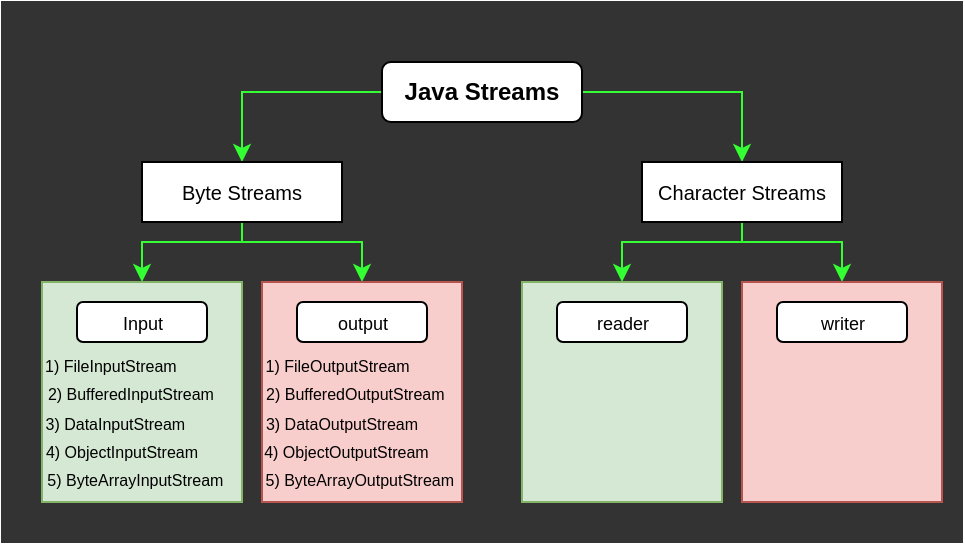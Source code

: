 <mxfile version="28.2.0">
  <diagram name="Page-1" id="mAAHHn8QjDKk08hhS6cb">
    <mxGraphModel dx="524" dy="278" grid="1" gridSize="10" guides="1" tooltips="1" connect="1" arrows="1" fold="1" page="1" pageScale="1" pageWidth="480" pageHeight="270" math="0" shadow="0">
      <root>
        <mxCell id="0" />
        <mxCell id="1" parent="0" />
        <mxCell id="I6mNdygkwJl96-a7Lb6P-1" value="" style="rounded=0;whiteSpace=wrap;html=1;movable=1;resizable=1;rotatable=1;deletable=1;editable=1;locked=0;connectable=1;strokeColor=#333333;fillColor=#333333;" vertex="1" parent="1">
          <mxGeometry width="480" height="270" as="geometry" />
        </mxCell>
        <mxCell id="I6mNdygkwJl96-a7Lb6P-11" style="edgeStyle=orthogonalEdgeStyle;rounded=0;orthogonalLoop=1;jettySize=auto;html=1;strokeColor=#33FF33;" edge="1" parent="1" source="I6mNdygkwJl96-a7Lb6P-2" target="I6mNdygkwJl96-a7Lb6P-3">
          <mxGeometry relative="1" as="geometry" />
        </mxCell>
        <mxCell id="I6mNdygkwJl96-a7Lb6P-12" style="edgeStyle=orthogonalEdgeStyle;rounded=0;orthogonalLoop=1;jettySize=auto;html=1;entryX=0.5;entryY=0;entryDx=0;entryDy=0;strokeColor=#33FF33;" edge="1" parent="1" source="I6mNdygkwJl96-a7Lb6P-2" target="I6mNdygkwJl96-a7Lb6P-5">
          <mxGeometry relative="1" as="geometry" />
        </mxCell>
        <mxCell id="I6mNdygkwJl96-a7Lb6P-2" value="" style="rounded=1;whiteSpace=wrap;html=1;" vertex="1" parent="1">
          <mxGeometry x="190" y="30" width="100" height="30" as="geometry" />
        </mxCell>
        <mxCell id="I6mNdygkwJl96-a7Lb6P-14" style="edgeStyle=orthogonalEdgeStyle;rounded=0;orthogonalLoop=1;jettySize=auto;html=1;entryX=0.5;entryY=0;entryDx=0;entryDy=0;strokeColor=#33FF33;" edge="1" parent="1" source="I6mNdygkwJl96-a7Lb6P-3" target="I6mNdygkwJl96-a7Lb6P-8">
          <mxGeometry relative="1" as="geometry">
            <Array as="points">
              <mxPoint x="120" y="120" />
              <mxPoint x="180" y="120" />
            </Array>
          </mxGeometry>
        </mxCell>
        <mxCell id="I6mNdygkwJl96-a7Lb6P-15" style="edgeStyle=orthogonalEdgeStyle;rounded=0;orthogonalLoop=1;jettySize=auto;html=1;strokeColor=#33FF33;" edge="1" parent="1" source="I6mNdygkwJl96-a7Lb6P-3" target="I6mNdygkwJl96-a7Lb6P-7">
          <mxGeometry relative="1" as="geometry">
            <Array as="points">
              <mxPoint x="120" y="120" />
              <mxPoint x="70" y="120" />
            </Array>
          </mxGeometry>
        </mxCell>
        <mxCell id="I6mNdygkwJl96-a7Lb6P-3" value="&lt;font style=&quot;font-size: 10px;&quot;&gt;Byte Streams&lt;/font&gt;" style="rounded=0;whiteSpace=wrap;html=1;" vertex="1" parent="1">
          <mxGeometry x="70" y="80" width="100" height="30" as="geometry" />
        </mxCell>
        <mxCell id="I6mNdygkwJl96-a7Lb6P-16" style="edgeStyle=orthogonalEdgeStyle;rounded=0;orthogonalLoop=1;jettySize=auto;html=1;entryX=0.5;entryY=0;entryDx=0;entryDy=0;strokeColor=#33FF33;" edge="1" parent="1" source="I6mNdygkwJl96-a7Lb6P-5" target="I6mNdygkwJl96-a7Lb6P-9">
          <mxGeometry relative="1" as="geometry">
            <Array as="points">
              <mxPoint x="370" y="120" />
              <mxPoint x="310" y="120" />
            </Array>
          </mxGeometry>
        </mxCell>
        <mxCell id="I6mNdygkwJl96-a7Lb6P-17" style="edgeStyle=orthogonalEdgeStyle;rounded=0;orthogonalLoop=1;jettySize=auto;html=1;strokeColor=#33FF33;" edge="1" parent="1" source="I6mNdygkwJl96-a7Lb6P-5" target="I6mNdygkwJl96-a7Lb6P-10">
          <mxGeometry relative="1" as="geometry">
            <Array as="points">
              <mxPoint x="370" y="120" />
              <mxPoint x="420" y="120" />
            </Array>
          </mxGeometry>
        </mxCell>
        <mxCell id="I6mNdygkwJl96-a7Lb6P-5" value="&lt;font style=&quot;font-size: 10px;&quot;&gt;Character Streams&lt;/font&gt;" style="rounded=0;whiteSpace=wrap;html=1;" vertex="1" parent="1">
          <mxGeometry x="320" y="80" width="100" height="30" as="geometry" />
        </mxCell>
        <mxCell id="I6mNdygkwJl96-a7Lb6P-7" value="&lt;font style=&quot;font-size: 8px;&quot;&gt;&lt;br&gt;&lt;br&gt;&lt;br&gt;&lt;br&gt;1) FileInputStream&amp;nbsp; &amp;nbsp; &amp;nbsp; &amp;nbsp; &amp;nbsp; &amp;nbsp; &amp;nbsp;&amp;nbsp;&lt;br&gt;2) BufferedInputStream&amp;nbsp; &amp;nbsp; &amp;nbsp;&lt;/font&gt;&lt;div&gt;&lt;font style=&quot;font-size: 8px;&quot;&gt;3) DataInputStream&amp;nbsp; &amp;nbsp; &amp;nbsp; &amp;nbsp; &amp;nbsp; &amp;nbsp;&amp;nbsp;&lt;br&gt;4) ObjectInputStream&amp;nbsp; &amp;nbsp; &amp;nbsp; &amp;nbsp; &amp;nbsp;&lt;br&gt;5) ByteArrayInputStream&amp;nbsp; &amp;nbsp; &amp;nbsp; &amp;nbsp; &amp;nbsp;&amp;nbsp;&lt;br&gt;&lt;br&gt;&lt;/font&gt;&lt;/div&gt;" style="rounded=0;whiteSpace=wrap;html=1;fillColor=#d5e8d4;strokeColor=#82b366;" vertex="1" parent="1">
          <mxGeometry x="20" y="140" width="100" height="110" as="geometry" />
        </mxCell>
        <mxCell id="I6mNdygkwJl96-a7Lb6P-8" value="&lt;font style=&quot;font-size: 8px;&quot;&gt;&lt;br&gt;&lt;br&gt;&lt;br&gt;1) FileOutputStream&amp;nbsp; &amp;nbsp; &amp;nbsp; &amp;nbsp; &amp;nbsp; &amp;nbsp;&lt;br&gt;2) BufferedOutputStream&amp;nbsp; &amp;nbsp;&lt;/font&gt;&lt;div&gt;&lt;font style=&quot;font-size: 8px;&quot;&gt;3) DataOutputStream&amp;nbsp; &amp;nbsp; &amp;nbsp; &amp;nbsp; &amp;nbsp;&lt;br&gt;4) ObjectOutputStream&amp;nbsp; &amp;nbsp; &amp;nbsp; &amp;nbsp;&lt;br&gt;5) ByteArrayOutputStream&amp;nbsp; &amp;nbsp;&amp;nbsp;&lt;/font&gt;&lt;/div&gt;" style="rounded=0;whiteSpace=wrap;html=1;fillColor=#f8cecc;strokeColor=#b85450;" vertex="1" parent="1">
          <mxGeometry x="130" y="140" width="100" height="110" as="geometry" />
        </mxCell>
        <mxCell id="I6mNdygkwJl96-a7Lb6P-9" value="" style="rounded=0;whiteSpace=wrap;html=1;fillColor=#d5e8d4;strokeColor=#82b366;" vertex="1" parent="1">
          <mxGeometry x="260" y="140" width="100" height="110" as="geometry" />
        </mxCell>
        <mxCell id="I6mNdygkwJl96-a7Lb6P-10" value="" style="rounded=0;whiteSpace=wrap;html=1;fillColor=#f8cecc;strokeColor=#b85450;" vertex="1" parent="1">
          <mxGeometry x="370" y="140" width="100" height="110" as="geometry" />
        </mxCell>
        <mxCell id="I6mNdygkwJl96-a7Lb6P-18" value="&lt;b&gt;Java Streams&lt;/b&gt;" style="text;html=1;align=center;verticalAlign=middle;whiteSpace=wrap;rounded=0;" vertex="1" parent="1">
          <mxGeometry x="200" y="30" width="80" height="30" as="geometry" />
        </mxCell>
        <mxCell id="I6mNdygkwJl96-a7Lb6P-20" value="&lt;font style=&quot;font-size: 9px;&quot;&gt;Input&lt;/font&gt;" style="rounded=1;whiteSpace=wrap;html=1;" vertex="1" parent="1">
          <mxGeometry x="37.5" y="150" width="65" height="20" as="geometry" />
        </mxCell>
        <mxCell id="I6mNdygkwJl96-a7Lb6P-21" value="&lt;font style=&quot;font-size: 9px;&quot;&gt;output&lt;/font&gt;" style="rounded=1;whiteSpace=wrap;html=1;" vertex="1" parent="1">
          <mxGeometry x="147.5" y="150" width="65" height="20" as="geometry" />
        </mxCell>
        <mxCell id="I6mNdygkwJl96-a7Lb6P-22" value="&lt;font style=&quot;font-size: 9px;&quot;&gt;reader&lt;/font&gt;" style="rounded=1;whiteSpace=wrap;html=1;" vertex="1" parent="1">
          <mxGeometry x="277.5" y="150" width="65" height="20" as="geometry" />
        </mxCell>
        <mxCell id="I6mNdygkwJl96-a7Lb6P-23" value="&lt;font style=&quot;font-size: 9px;&quot;&gt;writer&lt;/font&gt;" style="rounded=1;whiteSpace=wrap;html=1;" vertex="1" parent="1">
          <mxGeometry x="387.5" y="150" width="65" height="20" as="geometry" />
        </mxCell>
      </root>
    </mxGraphModel>
  </diagram>
</mxfile>

